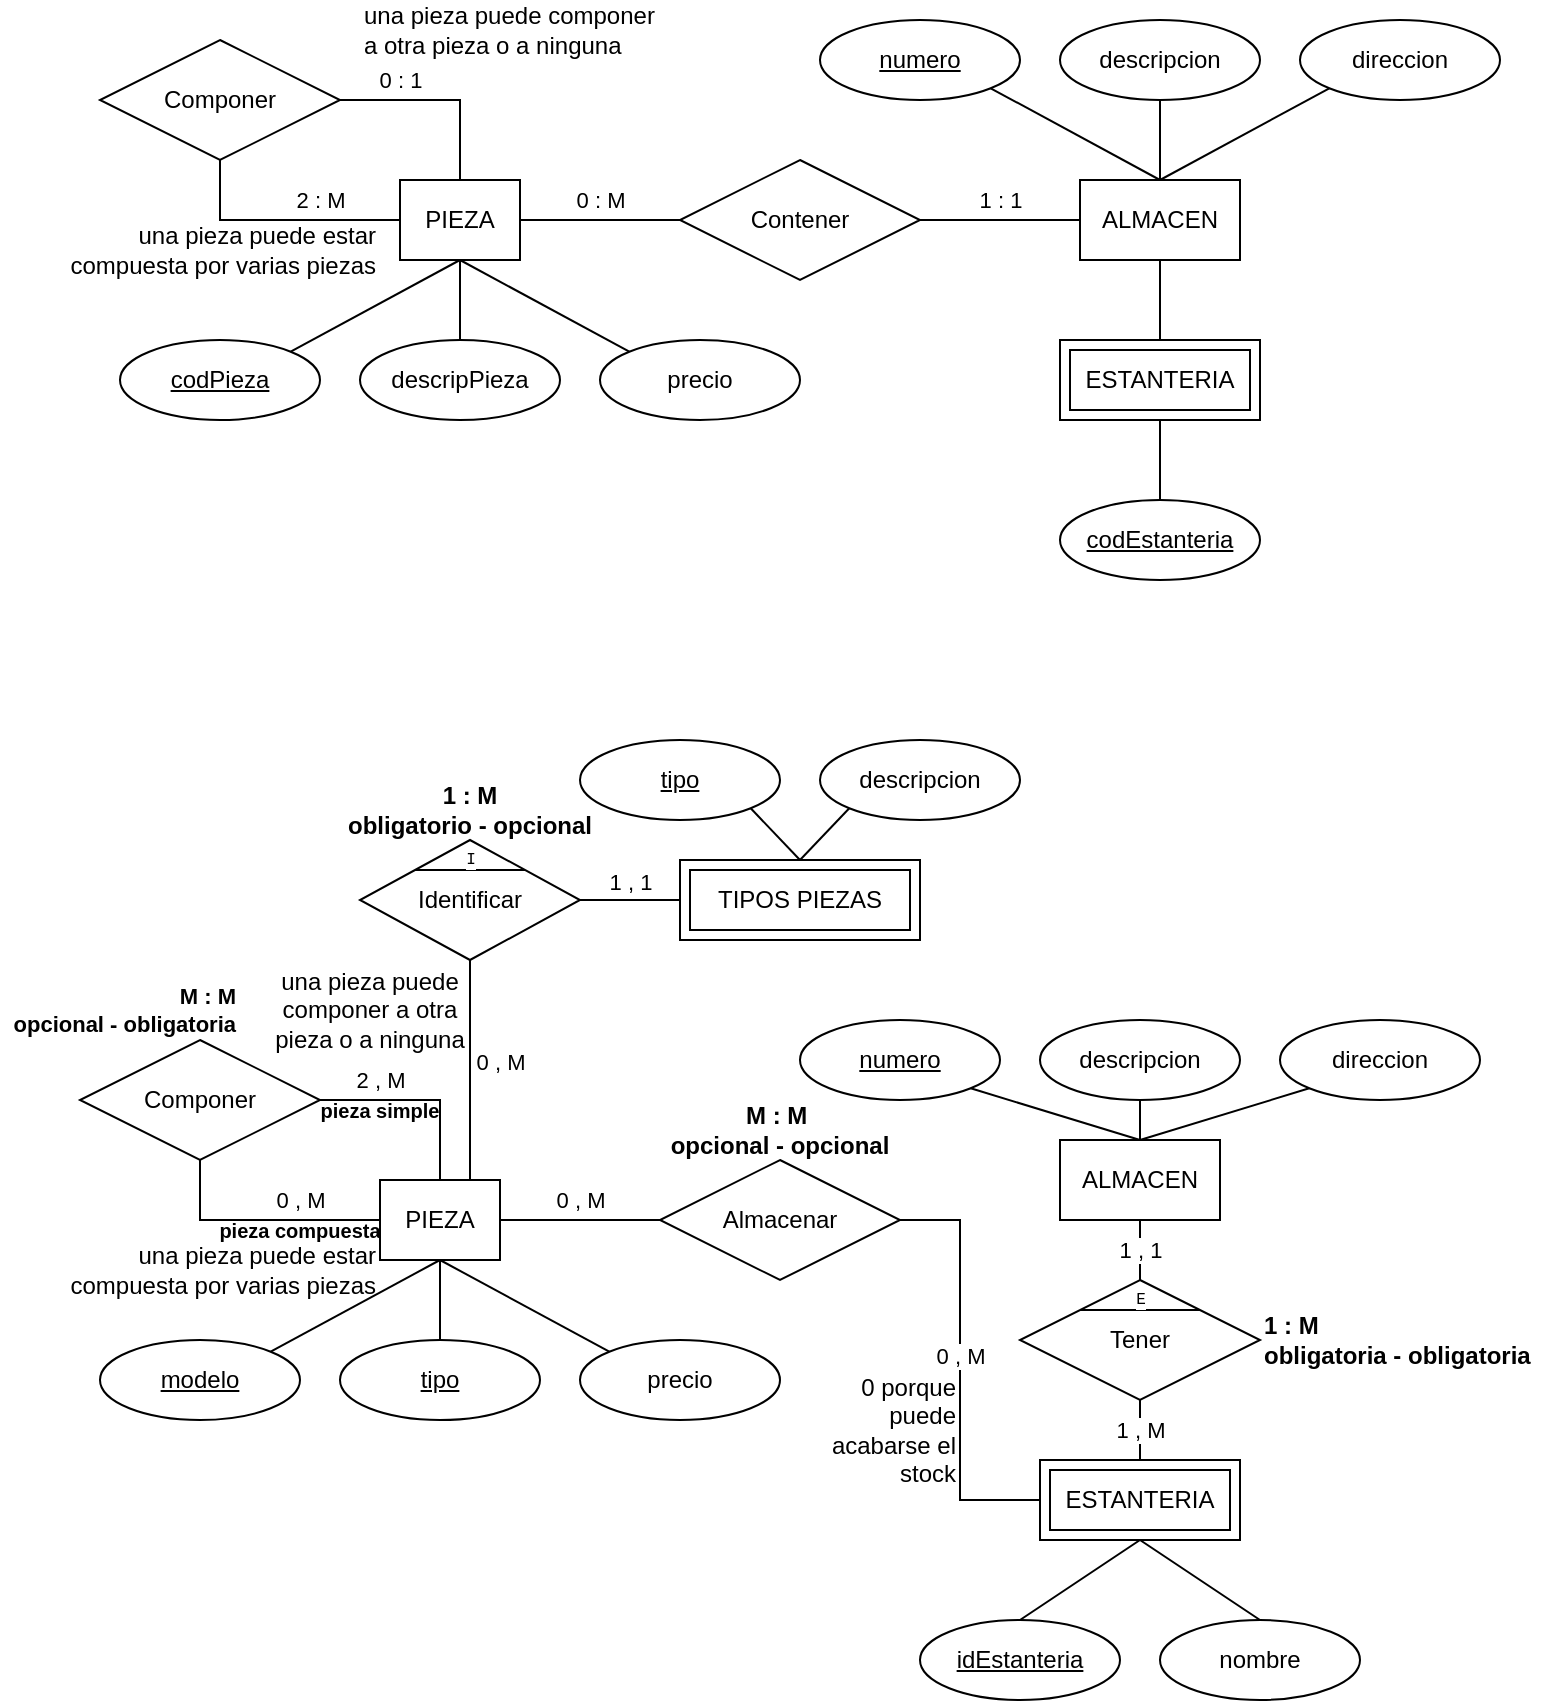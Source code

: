 <mxfile version="24.7.17">
  <diagram name="Página-1" id="HAv8hkUHJHj6xx4CtQAC">
    <mxGraphModel dx="1596" dy="830" grid="1" gridSize="10" guides="1" tooltips="1" connect="1" arrows="1" fold="1" page="1" pageScale="1" pageWidth="1920" pageHeight="1200" math="0" shadow="0">
      <root>
        <mxCell id="0" />
        <mxCell id="1" parent="0" />
        <mxCell id="0ffvbY0lkU3wHb5IV4rg-1" value="PIEZA" style="whiteSpace=wrap;html=1;align=center;" parent="1" vertex="1">
          <mxGeometry x="240" y="120" width="60" height="40" as="geometry" />
        </mxCell>
        <mxCell id="0ffvbY0lkU3wHb5IV4rg-2" value="&lt;u&gt;codPieza&lt;/u&gt;" style="ellipse;whiteSpace=wrap;html=1;align=center;" parent="1" vertex="1">
          <mxGeometry x="100" y="200" width="100" height="40" as="geometry" />
        </mxCell>
        <mxCell id="0ffvbY0lkU3wHb5IV4rg-3" value="descripPieza" style="ellipse;whiteSpace=wrap;html=1;align=center;" parent="1" vertex="1">
          <mxGeometry x="220" y="200" width="100" height="40" as="geometry" />
        </mxCell>
        <mxCell id="0ffvbY0lkU3wHb5IV4rg-4" value="precio" style="ellipse;whiteSpace=wrap;html=1;align=center;" parent="1" vertex="1">
          <mxGeometry x="340" y="200" width="100" height="40" as="geometry" />
        </mxCell>
        <mxCell id="0ffvbY0lkU3wHb5IV4rg-5" value="Componer" style="shape=rhombus;perimeter=rhombusPerimeter;whiteSpace=wrap;html=1;align=center;" parent="1" vertex="1">
          <mxGeometry x="90" y="50" width="120" height="60" as="geometry" />
        </mxCell>
        <mxCell id="0ffvbY0lkU3wHb5IV4rg-6" value="0 : 1" style="endArrow=none;html=1;rounded=0;exitX=0.5;exitY=0;exitDx=0;exitDy=0;entryX=1;entryY=0.5;entryDx=0;entryDy=0;edgeStyle=orthogonalEdgeStyle;" parent="1" source="0ffvbY0lkU3wHb5IV4rg-1" target="0ffvbY0lkU3wHb5IV4rg-5" edge="1">
          <mxGeometry x="0.4" y="-10" relative="1" as="geometry">
            <mxPoint x="440" y="200" as="sourcePoint" />
            <mxPoint x="600" y="200" as="targetPoint" />
            <mxPoint as="offset" />
          </mxGeometry>
        </mxCell>
        <mxCell id="0ffvbY0lkU3wHb5IV4rg-7" value="2 : M" style="endArrow=none;html=1;rounded=0;exitX=0;exitY=0.5;exitDx=0;exitDy=0;entryX=0.5;entryY=1;entryDx=0;entryDy=0;edgeStyle=orthogonalEdgeStyle;" parent="1" source="0ffvbY0lkU3wHb5IV4rg-1" target="0ffvbY0lkU3wHb5IV4rg-5" edge="1">
          <mxGeometry x="-0.333" y="-10" relative="1" as="geometry">
            <mxPoint x="290" y="130" as="sourcePoint" />
            <mxPoint x="240" y="90" as="targetPoint" />
            <mxPoint as="offset" />
          </mxGeometry>
        </mxCell>
        <mxCell id="0ffvbY0lkU3wHb5IV4rg-12" value="una pieza puede componer a otra pieza o a ninguna" style="text;html=1;align=left;verticalAlign=middle;whiteSpace=wrap;rounded=0;" parent="1" vertex="1">
          <mxGeometry x="220" y="30" width="150" height="30" as="geometry" />
        </mxCell>
        <mxCell id="0ffvbY0lkU3wHb5IV4rg-13" value="una pieza puede estar compuesta por varias piezas" style="text;html=1;align=right;verticalAlign=middle;whiteSpace=wrap;rounded=0;" parent="1" vertex="1">
          <mxGeometry x="70" y="140" width="160" height="30" as="geometry" />
        </mxCell>
        <mxCell id="0ffvbY0lkU3wHb5IV4rg-14" value="" style="endArrow=none;html=1;rounded=0;exitX=0.5;exitY=0;exitDx=0;exitDy=0;entryX=0.5;entryY=1;entryDx=0;entryDy=0;" parent="1" source="0ffvbY0lkU3wHb5IV4rg-3" target="0ffvbY0lkU3wHb5IV4rg-1" edge="1">
          <mxGeometry width="50" height="50" relative="1" as="geometry">
            <mxPoint x="410" y="120" as="sourcePoint" />
            <mxPoint x="460" y="70" as="targetPoint" />
          </mxGeometry>
        </mxCell>
        <mxCell id="0ffvbY0lkU3wHb5IV4rg-15" value="" style="endArrow=none;html=1;rounded=0;exitX=0;exitY=0;exitDx=0;exitDy=0;entryX=0.5;entryY=1;entryDx=0;entryDy=0;" parent="1" source="0ffvbY0lkU3wHb5IV4rg-4" target="0ffvbY0lkU3wHb5IV4rg-1" edge="1">
          <mxGeometry width="50" height="50" relative="1" as="geometry">
            <mxPoint x="280" y="230" as="sourcePoint" />
            <mxPoint x="280" y="170" as="targetPoint" />
          </mxGeometry>
        </mxCell>
        <mxCell id="0ffvbY0lkU3wHb5IV4rg-16" value="" style="endArrow=none;html=1;rounded=0;exitX=1;exitY=0;exitDx=0;exitDy=0;entryX=0.5;entryY=1;entryDx=0;entryDy=0;" parent="1" source="0ffvbY0lkU3wHb5IV4rg-2" target="0ffvbY0lkU3wHb5IV4rg-1" edge="1">
          <mxGeometry width="50" height="50" relative="1" as="geometry">
            <mxPoint x="365" y="236" as="sourcePoint" />
            <mxPoint x="280" y="170" as="targetPoint" />
          </mxGeometry>
        </mxCell>
        <mxCell id="0ffvbY0lkU3wHb5IV4rg-17" value="ALMACEN" style="whiteSpace=wrap;html=1;align=center;" parent="1" vertex="1">
          <mxGeometry x="580" y="120" width="80" height="40" as="geometry" />
        </mxCell>
        <mxCell id="0ffvbY0lkU3wHb5IV4rg-18" value="&lt;u&gt;numero&lt;/u&gt;" style="ellipse;whiteSpace=wrap;html=1;align=center;" parent="1" vertex="1">
          <mxGeometry x="450" y="40" width="100" height="40" as="geometry" />
        </mxCell>
        <mxCell id="0ffvbY0lkU3wHb5IV4rg-19" value="descripcion" style="ellipse;whiteSpace=wrap;html=1;align=center;" parent="1" vertex="1">
          <mxGeometry x="570" y="40" width="100" height="40" as="geometry" />
        </mxCell>
        <mxCell id="0ffvbY0lkU3wHb5IV4rg-20" value="direccion" style="ellipse;whiteSpace=wrap;html=1;align=center;" parent="1" vertex="1">
          <mxGeometry x="690" y="40" width="100" height="40" as="geometry" />
        </mxCell>
        <mxCell id="0ffvbY0lkU3wHb5IV4rg-21" value="ESTANTERIA" style="shape=ext;margin=3;double=1;whiteSpace=wrap;html=1;align=center;" parent="1" vertex="1">
          <mxGeometry x="570" y="200" width="100" height="40" as="geometry" />
        </mxCell>
        <mxCell id="0ffvbY0lkU3wHb5IV4rg-22" value="" style="endArrow=none;html=1;rounded=0;exitX=0.5;exitY=1;exitDx=0;exitDy=0;entryX=0.5;entryY=0;entryDx=0;entryDy=0;" parent="1" source="0ffvbY0lkU3wHb5IV4rg-17" target="0ffvbY0lkU3wHb5IV4rg-21" edge="1">
          <mxGeometry width="50" height="50" relative="1" as="geometry">
            <mxPoint x="580" y="70" as="sourcePoint" />
            <mxPoint x="630" y="20" as="targetPoint" />
          </mxGeometry>
        </mxCell>
        <mxCell id="0ffvbY0lkU3wHb5IV4rg-23" value="&lt;u&gt;codEstanteria&lt;/u&gt;" style="ellipse;whiteSpace=wrap;html=1;align=center;" parent="1" vertex="1">
          <mxGeometry x="570" y="280" width="100" height="40" as="geometry" />
        </mxCell>
        <mxCell id="0ffvbY0lkU3wHb5IV4rg-24" value="" style="endArrow=none;html=1;rounded=0;entryX=0.5;entryY=0;entryDx=0;entryDy=0;exitX=1;exitY=1;exitDx=0;exitDy=0;" parent="1" source="0ffvbY0lkU3wHb5IV4rg-18" target="0ffvbY0lkU3wHb5IV4rg-17" edge="1">
          <mxGeometry width="50" height="50" relative="1" as="geometry">
            <mxPoint x="580" y="70" as="sourcePoint" />
            <mxPoint x="630" y="20" as="targetPoint" />
          </mxGeometry>
        </mxCell>
        <mxCell id="0ffvbY0lkU3wHb5IV4rg-25" value="" style="endArrow=none;html=1;rounded=0;entryX=0.5;entryY=0;entryDx=0;entryDy=0;exitX=0;exitY=1;exitDx=0;exitDy=0;" parent="1" source="0ffvbY0lkU3wHb5IV4rg-20" target="0ffvbY0lkU3wHb5IV4rg-17" edge="1">
          <mxGeometry width="50" height="50" relative="1" as="geometry">
            <mxPoint x="680" y="90" as="sourcePoint" />
            <mxPoint x="630" y="130" as="targetPoint" />
          </mxGeometry>
        </mxCell>
        <mxCell id="0ffvbY0lkU3wHb5IV4rg-26" value="" style="endArrow=none;html=1;rounded=0;entryX=0.5;entryY=0;entryDx=0;entryDy=0;exitX=0.5;exitY=1;exitDx=0;exitDy=0;" parent="1" source="0ffvbY0lkU3wHb5IV4rg-19" target="0ffvbY0lkU3wHb5IV4rg-17" edge="1">
          <mxGeometry width="50" height="50" relative="1" as="geometry">
            <mxPoint x="555" y="94" as="sourcePoint" />
            <mxPoint x="640" y="140" as="targetPoint" />
          </mxGeometry>
        </mxCell>
        <mxCell id="0ffvbY0lkU3wHb5IV4rg-27" value="" style="endArrow=none;html=1;rounded=0;entryX=0.5;entryY=0;entryDx=0;entryDy=0;exitX=0.5;exitY=1;exitDx=0;exitDy=0;" parent="1" source="0ffvbY0lkU3wHb5IV4rg-21" target="0ffvbY0lkU3wHb5IV4rg-23" edge="1">
          <mxGeometry width="50" height="50" relative="1" as="geometry">
            <mxPoint x="630" y="90" as="sourcePoint" />
            <mxPoint x="630" y="130" as="targetPoint" />
          </mxGeometry>
        </mxCell>
        <mxCell id="0ffvbY0lkU3wHb5IV4rg-28" value="Contener" style="shape=rhombus;perimeter=rhombusPerimeter;whiteSpace=wrap;html=1;align=center;" parent="1" vertex="1">
          <mxGeometry x="380" y="110" width="120" height="60" as="geometry" />
        </mxCell>
        <mxCell id="0ffvbY0lkU3wHb5IV4rg-29" value="1 : 1" style="endArrow=none;html=1;rounded=0;exitX=1;exitY=0.5;exitDx=0;exitDy=0;entryX=0;entryY=0.5;entryDx=0;entryDy=0;" parent="1" source="0ffvbY0lkU3wHb5IV4rg-28" target="0ffvbY0lkU3wHb5IV4rg-17" edge="1">
          <mxGeometry y="10" width="50" height="50" relative="1" as="geometry">
            <mxPoint x="540" y="90" as="sourcePoint" />
            <mxPoint x="590" y="40" as="targetPoint" />
            <mxPoint as="offset" />
          </mxGeometry>
        </mxCell>
        <mxCell id="0ffvbY0lkU3wHb5IV4rg-30" value="0 : M" style="endArrow=none;html=1;rounded=0;exitX=0;exitY=0.5;exitDx=0;exitDy=0;entryX=1;entryY=0.5;entryDx=0;entryDy=0;" parent="1" source="0ffvbY0lkU3wHb5IV4rg-28" target="0ffvbY0lkU3wHb5IV4rg-1" edge="1">
          <mxGeometry y="-10" width="50" height="50" relative="1" as="geometry">
            <mxPoint x="510" y="150" as="sourcePoint" />
            <mxPoint x="590" y="150" as="targetPoint" />
            <mxPoint as="offset" />
          </mxGeometry>
        </mxCell>
        <mxCell id="JB4vHJLw0HKybT0yfv0A-4" value="PIEZA" style="whiteSpace=wrap;html=1;align=center;" parent="1" vertex="1">
          <mxGeometry x="230" y="620" width="60" height="40" as="geometry" />
        </mxCell>
        <mxCell id="JB4vHJLw0HKybT0yfv0A-5" value="&lt;u&gt;modelo&lt;/u&gt;" style="ellipse;whiteSpace=wrap;html=1;align=center;" parent="1" vertex="1">
          <mxGeometry x="90" y="700" width="100" height="40" as="geometry" />
        </mxCell>
        <mxCell id="JB4vHJLw0HKybT0yfv0A-7" value="precio" style="ellipse;whiteSpace=wrap;html=1;align=center;" parent="1" vertex="1">
          <mxGeometry x="330" y="700" width="100" height="40" as="geometry" />
        </mxCell>
        <mxCell id="JB4vHJLw0HKybT0yfv0A-8" value="Componer" style="shape=rhombus;perimeter=rhombusPerimeter;whiteSpace=wrap;html=1;align=center;" parent="1" vertex="1">
          <mxGeometry x="80" y="550" width="120" height="60" as="geometry" />
        </mxCell>
        <mxCell id="JB4vHJLw0HKybT0yfv0A-9" value="2 , M" style="endArrow=none;html=1;rounded=0;exitX=0.5;exitY=0;exitDx=0;exitDy=0;entryX=1;entryY=0.5;entryDx=0;entryDy=0;edgeStyle=orthogonalEdgeStyle;" parent="1" source="JB4vHJLw0HKybT0yfv0A-4" target="JB4vHJLw0HKybT0yfv0A-8" edge="1">
          <mxGeometry x="0.4" y="-10" relative="1" as="geometry">
            <mxPoint x="430" y="700" as="sourcePoint" />
            <mxPoint x="590" y="700" as="targetPoint" />
            <mxPoint as="offset" />
          </mxGeometry>
        </mxCell>
        <mxCell id="JB4vHJLw0HKybT0yfv0A-10" value="0 , M" style="endArrow=none;html=1;rounded=0;exitX=0;exitY=0.5;exitDx=0;exitDy=0;entryX=0.5;entryY=1;entryDx=0;entryDy=0;edgeStyle=orthogonalEdgeStyle;" parent="1" source="JB4vHJLw0HKybT0yfv0A-4" target="JB4vHJLw0HKybT0yfv0A-8" edge="1">
          <mxGeometry x="-0.333" y="-10" relative="1" as="geometry">
            <mxPoint x="280" y="630" as="sourcePoint" />
            <mxPoint x="230" y="590" as="targetPoint" />
            <mxPoint as="offset" />
          </mxGeometry>
        </mxCell>
        <mxCell id="JB4vHJLw0HKybT0yfv0A-11" value="una pieza puede componer a otra pieza o a ninguna" style="text;html=1;align=center;verticalAlign=middle;whiteSpace=wrap;rounded=0;" parent="1" vertex="1">
          <mxGeometry x="170" y="520" width="110" height="30" as="geometry" />
        </mxCell>
        <mxCell id="JB4vHJLw0HKybT0yfv0A-12" value="una pieza puede estar compuesta por varias piezas" style="text;html=1;align=right;verticalAlign=middle;whiteSpace=wrap;rounded=0;" parent="1" vertex="1">
          <mxGeometry x="70" y="650" width="160" height="30" as="geometry" />
        </mxCell>
        <mxCell id="JB4vHJLw0HKybT0yfv0A-14" value="" style="endArrow=none;html=1;rounded=0;exitX=0;exitY=0;exitDx=0;exitDy=0;entryX=0.5;entryY=1;entryDx=0;entryDy=0;" parent="1" source="JB4vHJLw0HKybT0yfv0A-7" target="JB4vHJLw0HKybT0yfv0A-4" edge="1">
          <mxGeometry width="50" height="50" relative="1" as="geometry">
            <mxPoint x="270" y="730" as="sourcePoint" />
            <mxPoint x="270" y="670" as="targetPoint" />
          </mxGeometry>
        </mxCell>
        <mxCell id="JB4vHJLw0HKybT0yfv0A-15" value="" style="endArrow=none;html=1;rounded=0;exitX=1;exitY=0;exitDx=0;exitDy=0;entryX=0.5;entryY=1;entryDx=0;entryDy=0;" parent="1" source="JB4vHJLw0HKybT0yfv0A-5" target="JB4vHJLw0HKybT0yfv0A-4" edge="1">
          <mxGeometry width="50" height="50" relative="1" as="geometry">
            <mxPoint x="355" y="736" as="sourcePoint" />
            <mxPoint x="270" y="670" as="targetPoint" />
          </mxGeometry>
        </mxCell>
        <mxCell id="JB4vHJLw0HKybT0yfv0A-16" value="ALMACEN" style="whiteSpace=wrap;html=1;align=center;" parent="1" vertex="1">
          <mxGeometry x="570" y="600" width="80" height="40" as="geometry" />
        </mxCell>
        <mxCell id="JB4vHJLw0HKybT0yfv0A-17" value="&lt;u&gt;numero&lt;/u&gt;" style="ellipse;whiteSpace=wrap;html=1;align=center;" parent="1" vertex="1">
          <mxGeometry x="440" y="540" width="100" height="40" as="geometry" />
        </mxCell>
        <mxCell id="JB4vHJLw0HKybT0yfv0A-18" value="descripcion" style="ellipse;whiteSpace=wrap;html=1;align=center;" parent="1" vertex="1">
          <mxGeometry x="560" y="540" width="100" height="40" as="geometry" />
        </mxCell>
        <mxCell id="JB4vHJLw0HKybT0yfv0A-19" value="direccion" style="ellipse;whiteSpace=wrap;html=1;align=center;" parent="1" vertex="1">
          <mxGeometry x="680" y="540" width="100" height="40" as="geometry" />
        </mxCell>
        <mxCell id="JB4vHJLw0HKybT0yfv0A-20" value="ESTANTERIA" style="shape=ext;margin=3;double=1;whiteSpace=wrap;html=1;align=center;" parent="1" vertex="1">
          <mxGeometry x="560" y="760" width="100" height="40" as="geometry" />
        </mxCell>
        <mxCell id="JB4vHJLw0HKybT0yfv0A-22" value="&lt;u&gt;idEstanteria&lt;/u&gt;" style="ellipse;whiteSpace=wrap;html=1;align=center;" parent="1" vertex="1">
          <mxGeometry x="500" y="840" width="100" height="40" as="geometry" />
        </mxCell>
        <mxCell id="JB4vHJLw0HKybT0yfv0A-23" value="" style="endArrow=none;html=1;rounded=0;entryX=0.5;entryY=0;entryDx=0;entryDy=0;exitX=1;exitY=1;exitDx=0;exitDy=0;" parent="1" source="JB4vHJLw0HKybT0yfv0A-17" target="JB4vHJLw0HKybT0yfv0A-16" edge="1">
          <mxGeometry width="50" height="50" relative="1" as="geometry">
            <mxPoint x="570" y="550" as="sourcePoint" />
            <mxPoint x="620" y="500" as="targetPoint" />
          </mxGeometry>
        </mxCell>
        <mxCell id="JB4vHJLw0HKybT0yfv0A-24" value="" style="endArrow=none;html=1;rounded=0;entryX=0.5;entryY=0;entryDx=0;entryDy=0;exitX=0;exitY=1;exitDx=0;exitDy=0;" parent="1" source="JB4vHJLw0HKybT0yfv0A-19" target="JB4vHJLw0HKybT0yfv0A-16" edge="1">
          <mxGeometry width="50" height="50" relative="1" as="geometry">
            <mxPoint x="670" y="570" as="sourcePoint" />
            <mxPoint x="620" y="610" as="targetPoint" />
          </mxGeometry>
        </mxCell>
        <mxCell id="JB4vHJLw0HKybT0yfv0A-25" value="" style="endArrow=none;html=1;rounded=0;entryX=0.5;entryY=0;entryDx=0;entryDy=0;exitX=0.5;exitY=1;exitDx=0;exitDy=0;" parent="1" source="JB4vHJLw0HKybT0yfv0A-18" target="JB4vHJLw0HKybT0yfv0A-16" edge="1">
          <mxGeometry width="50" height="50" relative="1" as="geometry">
            <mxPoint x="545" y="574" as="sourcePoint" />
            <mxPoint x="630" y="620" as="targetPoint" />
          </mxGeometry>
        </mxCell>
        <mxCell id="JB4vHJLw0HKybT0yfv0A-26" value="" style="endArrow=none;html=1;rounded=0;entryX=0.5;entryY=0;entryDx=0;entryDy=0;exitX=0.5;exitY=1;exitDx=0;exitDy=0;" parent="1" source="JB4vHJLw0HKybT0yfv0A-20" target="JB4vHJLw0HKybT0yfv0A-22" edge="1">
          <mxGeometry width="50" height="50" relative="1" as="geometry">
            <mxPoint x="620" y="650" as="sourcePoint" />
            <mxPoint x="620" y="690" as="targetPoint" />
          </mxGeometry>
        </mxCell>
        <mxCell id="JB4vHJLw0HKybT0yfv0A-27" value="Almacenar" style="shape=rhombus;perimeter=rhombusPerimeter;whiteSpace=wrap;html=1;align=center;" parent="1" vertex="1">
          <mxGeometry x="370" y="610" width="120" height="60" as="geometry" />
        </mxCell>
        <mxCell id="JB4vHJLw0HKybT0yfv0A-28" value="0 , M" style="endArrow=none;html=1;rounded=0;exitX=1;exitY=0.5;exitDx=0;exitDy=0;entryX=0;entryY=0.5;entryDx=0;entryDy=0;edgeStyle=orthogonalEdgeStyle;" parent="1" source="JB4vHJLw0HKybT0yfv0A-27" target="JB4vHJLw0HKybT0yfv0A-20" edge="1">
          <mxGeometry x="-0.067" width="50" height="50" relative="1" as="geometry">
            <mxPoint x="530" y="590" as="sourcePoint" />
            <mxPoint x="580" y="540" as="targetPoint" />
            <mxPoint as="offset" />
            <Array as="points">
              <mxPoint x="520" y="640" />
              <mxPoint x="520" y="780" />
            </Array>
          </mxGeometry>
        </mxCell>
        <mxCell id="JB4vHJLw0HKybT0yfv0A-29" value="0 , M" style="endArrow=none;html=1;rounded=0;exitX=0;exitY=0.5;exitDx=0;exitDy=0;entryX=1;entryY=0.5;entryDx=0;entryDy=0;" parent="1" source="JB4vHJLw0HKybT0yfv0A-27" target="JB4vHJLw0HKybT0yfv0A-4" edge="1">
          <mxGeometry y="-10" width="50" height="50" relative="1" as="geometry">
            <mxPoint x="500" y="650" as="sourcePoint" />
            <mxPoint x="580" y="650" as="targetPoint" />
            <mxPoint as="offset" />
          </mxGeometry>
        </mxCell>
        <mxCell id="JB4vHJLw0HKybT0yfv0A-30" value="&lt;u&gt;tipo&lt;/u&gt;" style="ellipse;whiteSpace=wrap;html=1;align=center;" parent="1" vertex="1">
          <mxGeometry x="210" y="700" width="100" height="40" as="geometry" />
        </mxCell>
        <mxCell id="JB4vHJLw0HKybT0yfv0A-31" value="" style="endArrow=none;html=1;rounded=0;exitX=0.5;exitY=0;exitDx=0;exitDy=0;entryX=0.5;entryY=1;entryDx=0;entryDy=0;" parent="1" source="JB4vHJLw0HKybT0yfv0A-30" target="JB4vHJLw0HKybT0yfv0A-4" edge="1">
          <mxGeometry width="50" height="50" relative="1" as="geometry">
            <mxPoint x="390" y="720" as="sourcePoint" />
            <mxPoint x="440" y="670" as="targetPoint" />
          </mxGeometry>
        </mxCell>
        <mxCell id="JB4vHJLw0HKybT0yfv0A-34" value="&lt;u&gt;tipo&lt;/u&gt;" style="ellipse;whiteSpace=wrap;html=1;align=center;" parent="1" vertex="1">
          <mxGeometry x="330" y="400" width="100" height="40" as="geometry" />
        </mxCell>
        <mxCell id="JB4vHJLw0HKybT0yfv0A-36" value="descripcion" style="ellipse;whiteSpace=wrap;html=1;align=center;" parent="1" vertex="1">
          <mxGeometry x="450" y="400" width="100" height="40" as="geometry" />
        </mxCell>
        <mxCell id="JB4vHJLw0HKybT0yfv0A-37" value="" style="endArrow=none;html=1;rounded=0;entryX=0.5;entryY=0;entryDx=0;entryDy=0;exitX=1;exitY=1;exitDx=0;exitDy=0;" parent="1" source="JB4vHJLw0HKybT0yfv0A-34" target="Odz1rkMDdroekQYTXGrb-1" edge="1">
          <mxGeometry width="50" height="50" relative="1" as="geometry">
            <mxPoint x="450" y="550" as="sourcePoint" />
            <mxPoint x="440" y="460" as="targetPoint" />
          </mxGeometry>
        </mxCell>
        <mxCell id="JB4vHJLw0HKybT0yfv0A-38" value="" style="endArrow=none;html=1;rounded=0;entryX=0;entryY=1;entryDx=0;entryDy=0;exitX=0.5;exitY=0;exitDx=0;exitDy=0;" parent="1" source="Odz1rkMDdroekQYTXGrb-1" target="JB4vHJLw0HKybT0yfv0A-36" edge="1">
          <mxGeometry width="50" height="50" relative="1" as="geometry">
            <mxPoint x="440" y="460" as="sourcePoint" />
            <mxPoint x="450" y="470" as="targetPoint" />
          </mxGeometry>
        </mxCell>
        <mxCell id="JB4vHJLw0HKybT0yfv0A-39" value="0 , M" style="endArrow=none;html=1;rounded=0;exitX=0.75;exitY=0;exitDx=0;exitDy=0;entryX=0.5;entryY=1;entryDx=0;entryDy=0;edgeStyle=orthogonalEdgeStyle;verticalAlign=bottom;" parent="1" source="JB4vHJLw0HKybT0yfv0A-4" target="JB4vHJLw0HKybT0yfv0A-53" edge="1">
          <mxGeometry x="-0.091" y="-15" relative="1" as="geometry">
            <mxPoint x="350" y="400" as="sourcePoint" />
            <mxPoint x="275" y="510" as="targetPoint" />
            <mxPoint as="offset" />
          </mxGeometry>
        </mxCell>
        <mxCell id="JB4vHJLw0HKybT0yfv0A-40" value="1 , 1" style="endArrow=none;html=1;rounded=0;exitX=0;exitY=0.5;exitDx=0;exitDy=0;entryX=1;entryY=0.5;entryDx=0;entryDy=0;edgeStyle=orthogonalEdgeStyle;verticalAlign=bottom;" parent="1" source="Odz1rkMDdroekQYTXGrb-1" target="JB4vHJLw0HKybT0yfv0A-53" edge="1">
          <mxGeometry relative="1" as="geometry">
            <mxPoint x="385" y="480" as="sourcePoint" />
            <mxPoint x="330" y="480" as="targetPoint" />
          </mxGeometry>
        </mxCell>
        <mxCell id="JB4vHJLw0HKybT0yfv0A-41" value="&lt;b&gt;&lt;font style=&quot;font-size: 10px;&quot;&gt;pieza compuesta&lt;/font&gt;&lt;/b&gt;" style="text;html=1;align=center;verticalAlign=middle;whiteSpace=wrap;rounded=0;" parent="1" vertex="1">
          <mxGeometry x="140" y="630" width="100" height="30" as="geometry" />
        </mxCell>
        <mxCell id="JB4vHJLw0HKybT0yfv0A-42" value="&lt;b&gt;&lt;font style=&quot;font-size: 10px;&quot;&gt;pieza simple&lt;/font&gt;&lt;/b&gt;" style="text;html=1;align=center;verticalAlign=middle;whiteSpace=wrap;rounded=0;" parent="1" vertex="1">
          <mxGeometry x="180" y="570" width="100" height="30" as="geometry" />
        </mxCell>
        <mxCell id="JB4vHJLw0HKybT0yfv0A-46" value="nombre" style="ellipse;whiteSpace=wrap;html=1;align=center;" parent="1" vertex="1">
          <mxGeometry x="620" y="840" width="100" height="40" as="geometry" />
        </mxCell>
        <mxCell id="JB4vHJLw0HKybT0yfv0A-47" value="" style="endArrow=none;html=1;rounded=0;entryX=0.5;entryY=1;entryDx=0;entryDy=0;exitX=0.5;exitY=0;exitDx=0;exitDy=0;" parent="1" source="JB4vHJLw0HKybT0yfv0A-46" target="JB4vHJLw0HKybT0yfv0A-20" edge="1">
          <mxGeometry width="50" height="50" relative="1" as="geometry">
            <mxPoint x="640" y="740" as="sourcePoint" />
            <mxPoint x="690" y="690" as="targetPoint" />
          </mxGeometry>
        </mxCell>
        <mxCell id="JB4vHJLw0HKybT0yfv0A-49" value="1 , M" style="endArrow=none;html=1;rounded=0;exitX=0.5;exitY=0;exitDx=0;exitDy=0;entryX=0.5;entryY=1;entryDx=0;entryDy=0;" parent="1" source="JB4vHJLw0HKybT0yfv0A-20" target="JB4vHJLw0HKybT0yfv0A-51" edge="1">
          <mxGeometry width="50" height="50" relative="1" as="geometry">
            <mxPoint x="600" y="770" as="sourcePoint" />
            <mxPoint x="610" y="730" as="targetPoint" />
          </mxGeometry>
        </mxCell>
        <mxCell id="JB4vHJLw0HKybT0yfv0A-50" value="1 , 1" style="endArrow=none;html=1;rounded=0;entryX=0.5;entryY=0;entryDx=0;entryDy=0;exitX=0.5;exitY=1;exitDx=0;exitDy=0;" parent="1" source="JB4vHJLw0HKybT0yfv0A-16" target="JB4vHJLw0HKybT0yfv0A-51" edge="1">
          <mxGeometry width="50" height="50" relative="1" as="geometry">
            <mxPoint x="600" y="770" as="sourcePoint" />
            <mxPoint x="610" y="670" as="targetPoint" />
            <Array as="points">
              <mxPoint x="610" y="650" />
            </Array>
          </mxGeometry>
        </mxCell>
        <mxCell id="JB4vHJLw0HKybT0yfv0A-51" value="Tener" style="shape=rhombus;perimeter=rhombusPerimeter;whiteSpace=wrap;html=1;align=center;" parent="1" vertex="1">
          <mxGeometry x="550" y="670" width="120" height="60" as="geometry" />
        </mxCell>
        <mxCell id="JB4vHJLw0HKybT0yfv0A-52" value="&lt;font face=&quot;Courier New&quot;&gt;E&lt;/font&gt;" style="endArrow=none;html=1;rounded=0;exitX=0;exitY=0;exitDx=0;exitDy=0;entryX=1;entryY=0;entryDx=0;entryDy=0;verticalAlign=bottom;fontSize=8;spacing=0;" parent="1" source="JB4vHJLw0HKybT0yfv0A-51" target="JB4vHJLw0HKybT0yfv0A-51" edge="1">
          <mxGeometry width="50" height="50" relative="1" as="geometry">
            <mxPoint x="880" y="870" as="sourcePoint" />
            <mxPoint x="930" y="820" as="targetPoint" />
          </mxGeometry>
        </mxCell>
        <mxCell id="JB4vHJLw0HKybT0yfv0A-53" value="Identificar" style="shape=rhombus;perimeter=rhombusPerimeter;whiteSpace=wrap;html=1;align=center;" parent="1" vertex="1">
          <mxGeometry x="220" y="450" width="110" height="60" as="geometry" />
        </mxCell>
        <mxCell id="JB4vHJLw0HKybT0yfv0A-54" value="&lt;font face=&quot;Courier New&quot;&gt;I&lt;/font&gt;" style="endArrow=none;html=1;rounded=0;exitX=0;exitY=0;exitDx=0;exitDy=0;entryX=1;entryY=0;entryDx=0;entryDy=0;verticalAlign=bottom;fontSize=8;spacing=0;elbow=horizontal;" parent="1" source="JB4vHJLw0HKybT0yfv0A-53" target="JB4vHJLw0HKybT0yfv0A-53" edge="1">
          <mxGeometry width="50" height="50" relative="1" as="geometry">
            <mxPoint x="430" y="650" as="sourcePoint" />
            <mxPoint x="480" y="600" as="targetPoint" />
          </mxGeometry>
        </mxCell>
        <mxCell id="JB4vHJLw0HKybT0yfv0A-55" value="0 porque puede acabarse el stock" style="text;html=1;align=right;verticalAlign=middle;whiteSpace=wrap;rounded=0;" parent="1" vertex="1">
          <mxGeometry x="440" y="730" width="80" height="30" as="geometry" />
        </mxCell>
        <mxCell id="JB4vHJLw0HKybT0yfv0A-57" value="&lt;b&gt;1 : M&lt;/b&gt;&lt;div&gt;&lt;b&gt;obligatoria - obligatoria&lt;/b&gt;&lt;/div&gt;" style="text;html=1;align=left;verticalAlign=middle;whiteSpace=wrap;rounded=0;" parent="1" vertex="1">
          <mxGeometry x="670" y="685" width="150" height="30" as="geometry" />
        </mxCell>
        <mxCell id="JB4vHJLw0HKybT0yfv0A-58" value="&lt;b&gt;M : M&amp;nbsp;&lt;/b&gt;&lt;div style=&quot;&quot;&gt;&lt;b&gt;opcional - opcional&lt;/b&gt;&lt;/div&gt;" style="text;html=1;align=center;verticalAlign=middle;whiteSpace=wrap;rounded=0;" parent="1" vertex="1">
          <mxGeometry x="365" y="580" width="130" height="30" as="geometry" />
        </mxCell>
        <mxCell id="JB4vHJLw0HKybT0yfv0A-59" value="&lt;b style=&quot;font-size: 11px;&quot;&gt;M : M&lt;/b&gt;&lt;div style=&quot;font-size: 11px;&quot;&gt;&lt;div style=&quot;font-size: 11px;&quot;&gt;&lt;b style=&quot;font-size: 11px;&quot;&gt;opcional - obligatoria&lt;/b&gt;&lt;/div&gt;&lt;/div&gt;" style="text;html=1;align=right;verticalAlign=middle;whiteSpace=wrap;rounded=0;fontSize=11;" parent="1" vertex="1">
          <mxGeometry x="40" y="520" width="120" height="30" as="geometry" />
        </mxCell>
        <mxCell id="JB4vHJLw0HKybT0yfv0A-60" value="&lt;b&gt;1 : M&lt;/b&gt;&lt;div&gt;&lt;b&gt;obligatorio - opcional&lt;/b&gt;&lt;/div&gt;" style="text;html=1;align=center;verticalAlign=middle;whiteSpace=wrap;rounded=0;" parent="1" vertex="1">
          <mxGeometry x="210" y="420" width="130" height="30" as="geometry" />
        </mxCell>
        <mxCell id="Odz1rkMDdroekQYTXGrb-1" value="TIPOS PIEZAS" style="shape=ext;margin=3;double=1;whiteSpace=wrap;html=1;align=center;" parent="1" vertex="1">
          <mxGeometry x="380" y="460" width="120" height="40" as="geometry" />
        </mxCell>
      </root>
    </mxGraphModel>
  </diagram>
</mxfile>
